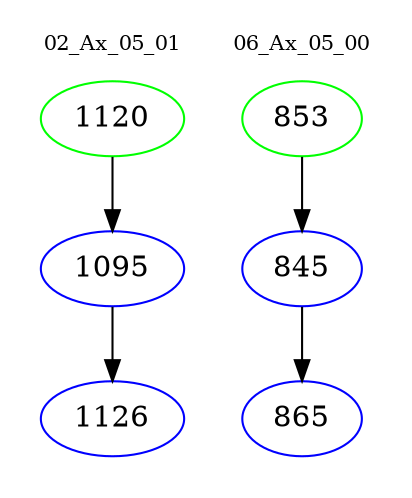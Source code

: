 digraph{
subgraph cluster_0 {
color = white
label = "02_Ax_05_01";
fontsize=10;
T0_1120 [label="1120", color="green"]
T0_1120 -> T0_1095 [color="black"]
T0_1095 [label="1095", color="blue"]
T0_1095 -> T0_1126 [color="black"]
T0_1126 [label="1126", color="blue"]
}
subgraph cluster_1 {
color = white
label = "06_Ax_05_00";
fontsize=10;
T1_853 [label="853", color="green"]
T1_853 -> T1_845 [color="black"]
T1_845 [label="845", color="blue"]
T1_845 -> T1_865 [color="black"]
T1_865 [label="865", color="blue"]
}
}
